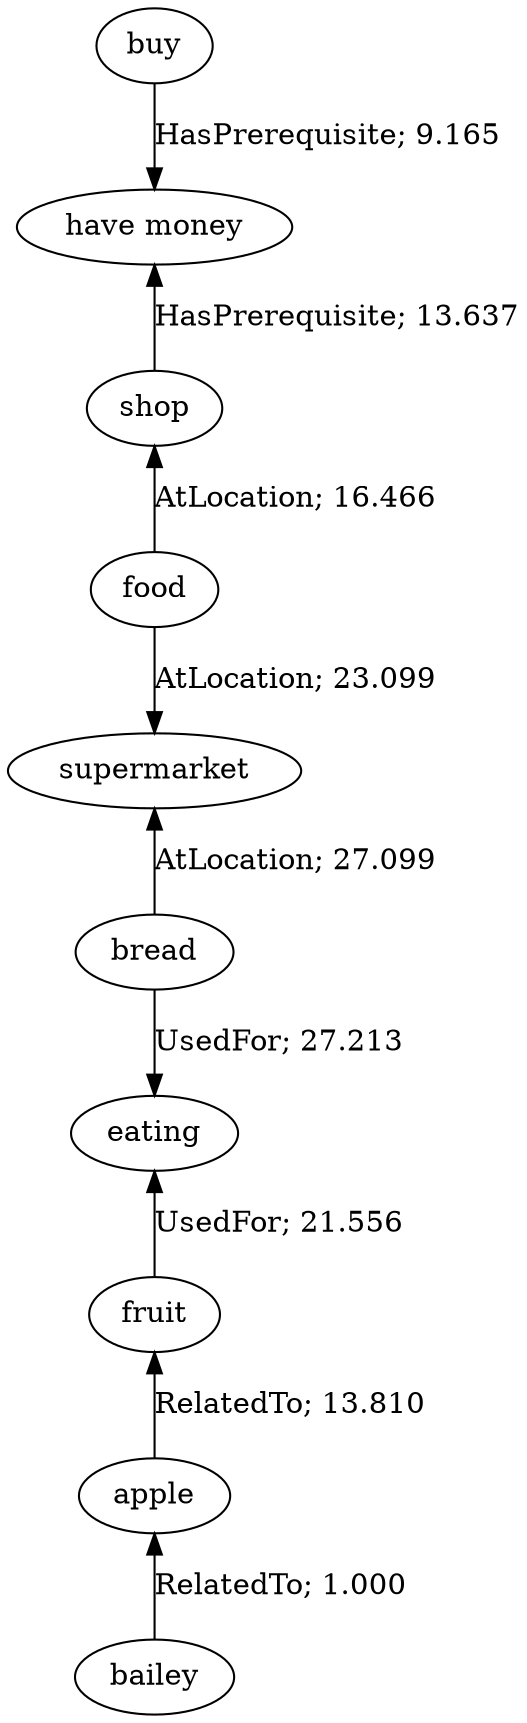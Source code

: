 // The path the concepts from "buy" to "bailey".Path Length: 9; Weight Sum: 153.04392045008234; Average Weight: 17.00488005000915
digraph "9_b---buy-bailey---PLen9_WSum153.044_WAvg17.005" {
	0 [label=buy]
	1 [label="have money"]
	2 [label=shop]
	3 [label=food]
	4 [label=supermarket]
	5 [label=bread]
	6 [label=eating]
	7 [label=fruit]
	8 [label=apple]
	9 [label=bailey]
	0 -> 1 [label="HasPrerequisite; 9.165" dir=forward weight=9.165]
	1 -> 2 [label="HasPrerequisite; 13.637" dir=back weight=13.637]
	2 -> 3 [label="AtLocation; 16.466" dir=back weight=16.466]
	3 -> 4 [label="AtLocation; 23.099" dir=forward weight=23.099]
	4 -> 5 [label="AtLocation; 27.099" dir=back weight=27.099]
	5 -> 6 [label="UsedFor; 27.213" dir=forward weight=27.213]
	6 -> 7 [label="UsedFor; 21.556" dir=back weight=21.556]
	7 -> 8 [label="RelatedTo; 13.810" dir=back weight=13.810]
	8 -> 9 [label="RelatedTo; 1.000" dir=back weight=1.000]
}
